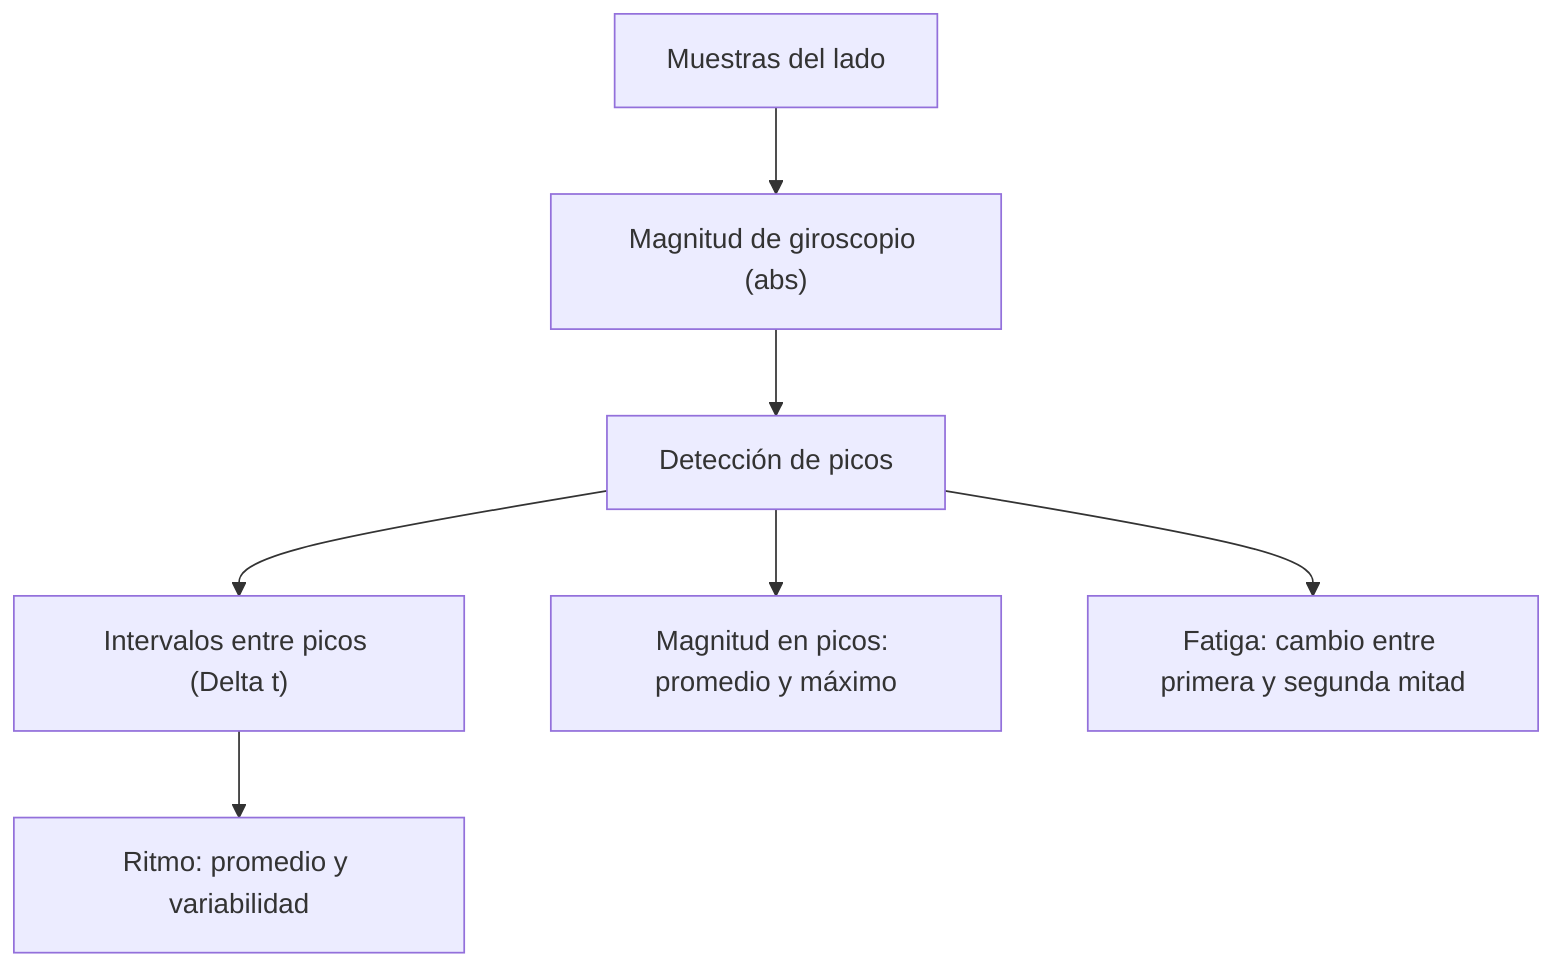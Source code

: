 graph TD
  A["Muestras del lado"] --> B["Magnitud de giroscopio (abs)"]
  B --> C["Detección de picos"]
  C --> D["Intervalos entre picos (Delta t)"]
  D --> E["Ritmo: promedio y variabilidad"]
  C --> F["Magnitud en picos: promedio y máximo"]
  C --> G["Fatiga: cambio entre primera y segunda mitad"]